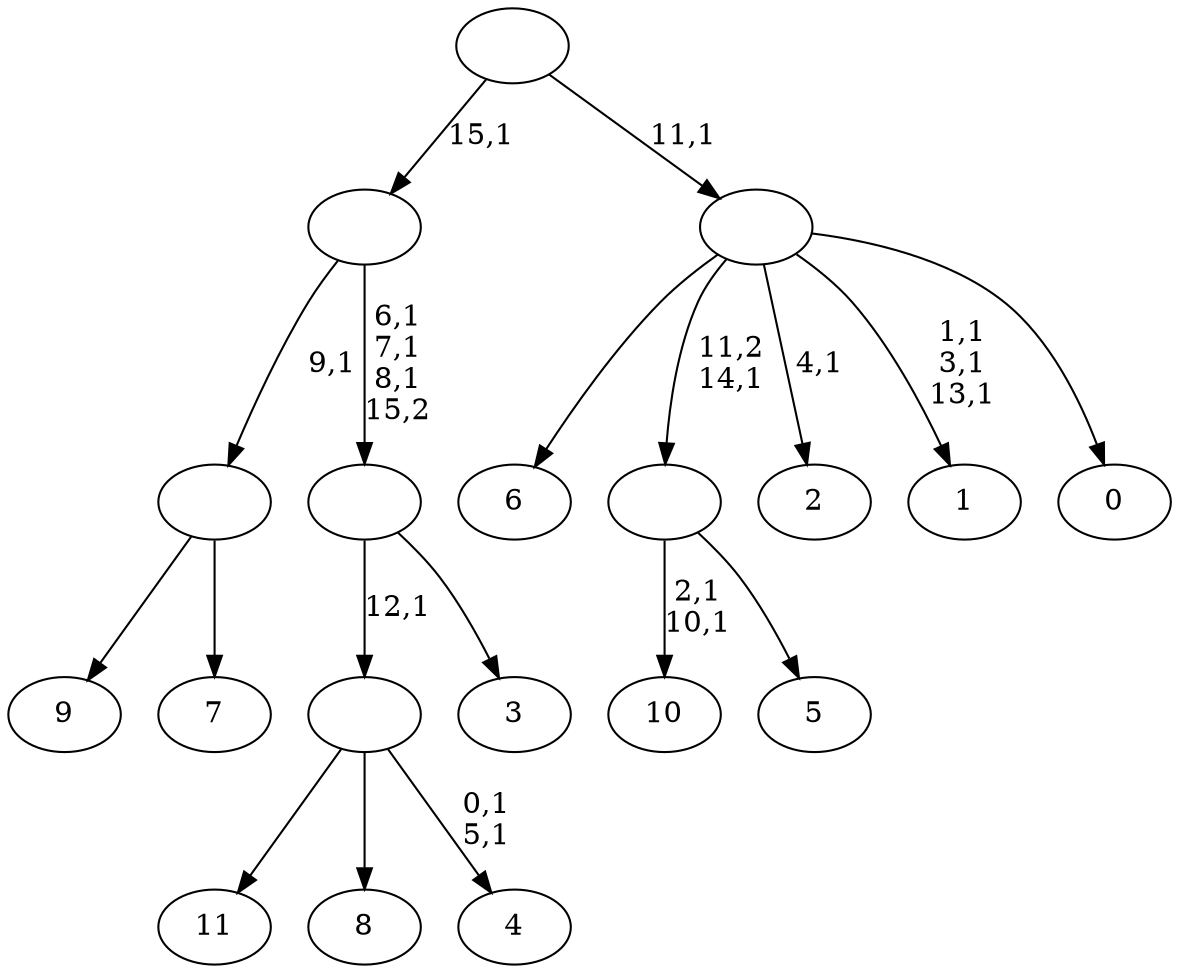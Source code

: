 digraph T {
	28 [label="11"]
	27 [label="10"]
	24 [label="9"]
	23 [label="8"]
	22 [label="7"]
	21 [label=""]
	20 [label="6"]
	19 [label="5"]
	18 [label=""]
	17 [label="4"]
	14 [label=""]
	13 [label="3"]
	12 [label=""]
	9 [label=""]
	8 [label="2"]
	6 [label="1"]
	2 [label="0"]
	1 [label=""]
	0 [label=""]
	21 -> 24 [label=""]
	21 -> 22 [label=""]
	18 -> 27 [label="2,1\n10,1"]
	18 -> 19 [label=""]
	14 -> 17 [label="0,1\n5,1"]
	14 -> 28 [label=""]
	14 -> 23 [label=""]
	12 -> 14 [label="12,1"]
	12 -> 13 [label=""]
	9 -> 12 [label="6,1\n7,1\n8,1\n15,2"]
	9 -> 21 [label="9,1"]
	1 -> 6 [label="1,1\n3,1\n13,1"]
	1 -> 8 [label="4,1"]
	1 -> 20 [label=""]
	1 -> 18 [label="11,2\n14,1"]
	1 -> 2 [label=""]
	0 -> 9 [label="15,1"]
	0 -> 1 [label="11,1"]
}
